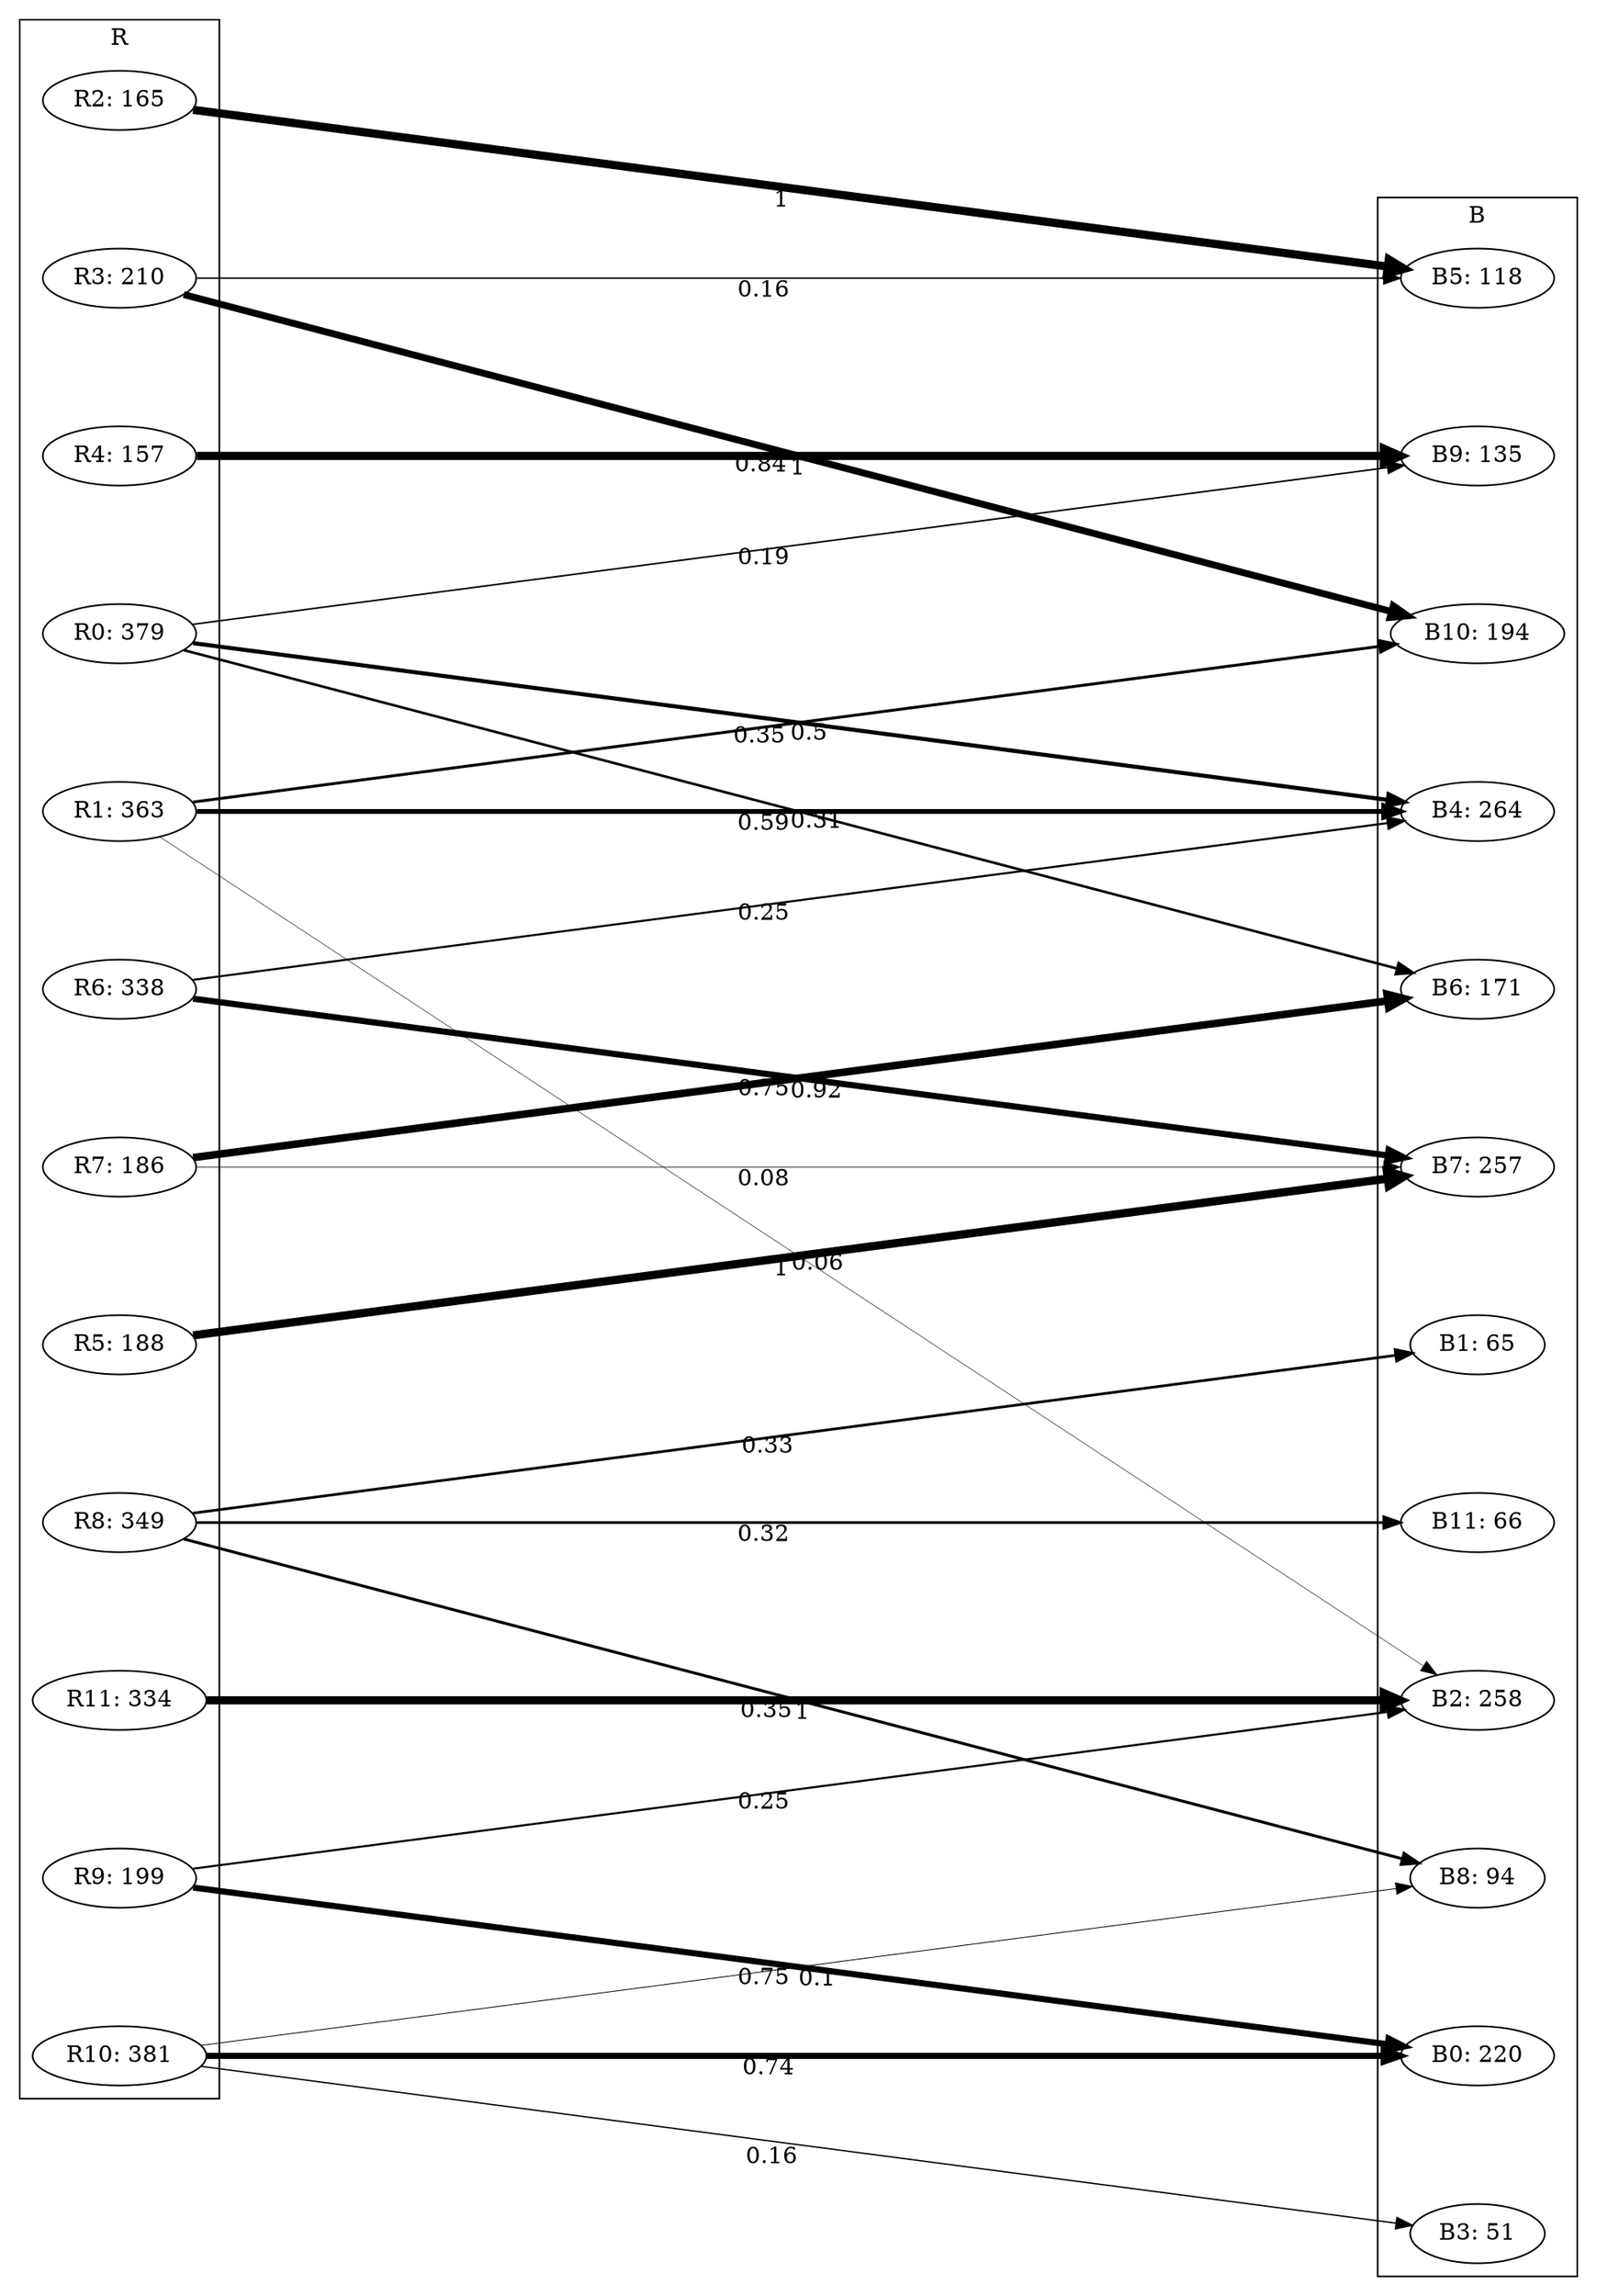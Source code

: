 digraph {
splines=line;
nodesep = 1;
ranksep = 10;
rankdir=LR
subgraph cluster_0 {
label="R";
R0[label="R0: 379"];
R1[label="R1: 363"];
R2[label="R2: 165"];
R3[label="R3: 210"];
R4[label="R4: 157"];
R5[label="R5: 188"];
R6[label="R6: 338"];
R7[label="R7: 186"];
R8[label="R8: 349"];
R9[label="R9: 199"];
R10[label="R10: 381"];
R11[label="R11: 334"];
}
subgraph cluster_1 {
label="B";
B0[label="B0: 220"];
B1[label="B1: 65"];
B2[label="B2: 258"];
B3[label="B3: 51"];
B4[label="B4: 264"];
B5[label="B5: 118"];
B6[label="B6: 171"];
B7[label="B7: 257"];
B8[label="B8: 94"];
B9[label="B9: 135"];
B10[label="B10: 194"];
B11[label="B11: 66"];
}
R9-> B0[penwidth="3.74",xlabel="0.75",labeldistance=7];
R10-> B0[penwidth="3.7",xlabel="0.74",labeldistance=7];
R8-> B1[penwidth="1.63",xlabel="0.33",labeldistance=7];
R1-> B2[penwidth="0.3",xlabel="0.06",labeldistance=7];
R9-> B2[penwidth="1.26",xlabel="0.25",labeldistance=7];
R11-> B2[penwidth="5",xlabel="1",labeldistance=7];
R10-> B3[penwidth="0.82",xlabel="0.16",labeldistance=7];
R0-> B4[penwidth="2.48",xlabel="0.5",labeldistance=7];
R1-> B4[penwidth="2.95",xlabel="0.59",labeldistance=7];
R6-> B4[penwidth="1.25",xlabel="0.25",labeldistance=7];
R2-> B5[penwidth="5",xlabel="1",labeldistance=7];
R3-> B5[penwidth="0.82",xlabel="0.16",labeldistance=7];
R0-> B6[penwidth="1.56",xlabel="0.31",labeldistance=7];
R7-> B6[penwidth="4.59",xlabel="0.92",labeldistance=7];
R5-> B7[penwidth="5",xlabel="1",labeldistance=7];
R6-> B7[penwidth="3.75",xlabel="0.75",labeldistance=7];
R7-> B7[penwidth="0.41",xlabel="0.08",labeldistance=7];
R8-> B8[penwidth="1.77",xlabel="0.35",labeldistance=7];
R10-> B8[penwidth="0.49",xlabel="0.1",labeldistance=7];
R0-> B9[penwidth="0.96",xlabel="0.19",labeldistance=7];
R4-> B9[penwidth="5",xlabel="1",labeldistance=7];
R1-> B10[penwidth="1.75",xlabel="0.35",labeldistance=7];
R3-> B10[penwidth="4.18",xlabel="0.84",labeldistance=7];
R8-> B11[penwidth="1.6",xlabel="0.32",labeldistance=7];
}
